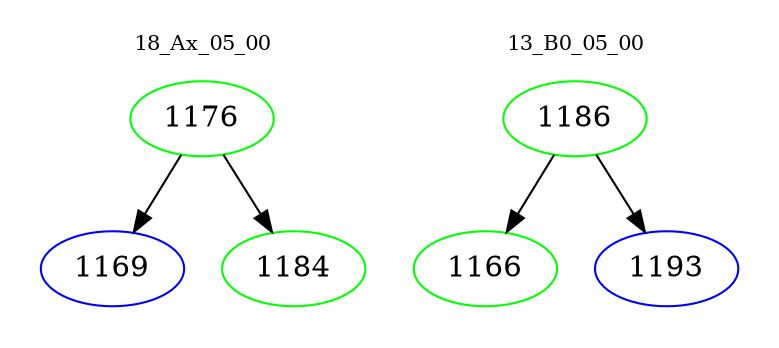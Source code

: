 digraph{
subgraph cluster_0 {
color = white
label = "18_Ax_05_00";
fontsize=10;
T0_1176 [label="1176", color="green"]
T0_1176 -> T0_1169 [color="black"]
T0_1169 [label="1169", color="blue"]
T0_1176 -> T0_1184 [color="black"]
T0_1184 [label="1184", color="green"]
}
subgraph cluster_1 {
color = white
label = "13_B0_05_00";
fontsize=10;
T1_1186 [label="1186", color="green"]
T1_1186 -> T1_1166 [color="black"]
T1_1166 [label="1166", color="green"]
T1_1186 -> T1_1193 [color="black"]
T1_1193 [label="1193", color="blue"]
}
}
